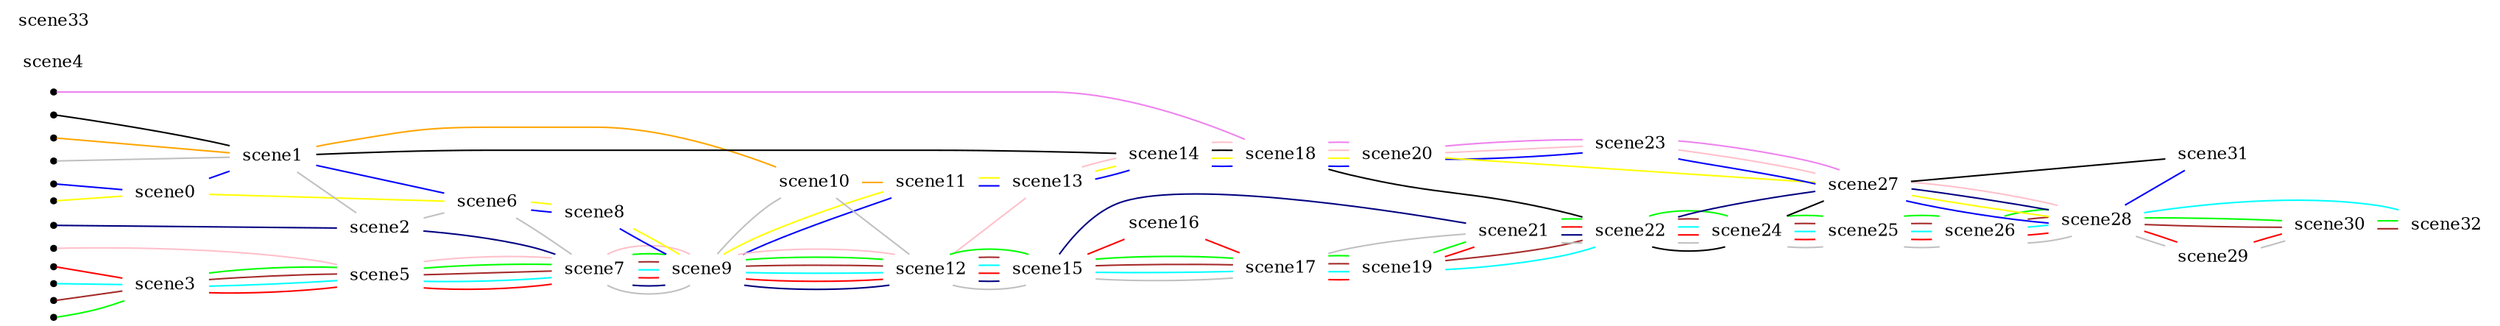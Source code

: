  digraph storyline {
    rankdir="LR";
    ranksep=0.2;
    nodesep=0.1;

    {
        rank=same;
        node[shape=point,fontsize=11];
        "character0";"character2";"character16";"character17";"character1";"character8";"character4";"character5";"character6";"character7";"character3";"character25";
    }

    {
        node[shape=plaintext,fontsize=11,height=0.2,width=0.5];
        "scene0";"scene1";"scene2";"scene3";"scene4";"scene5";"scene6";"scene7";"scene8";"scene9";"scene10";"scene11";"scene12";"scene13";"scene14";"scene15";"scene16";"scene17";"scene18";"scene19";"scene20";"scene21";"scene22";"scene23";"scene24";"scene25";"scene26";"scene27";"scene28";"scene29";"scene30";"scene31";"scene32";"scene33";
    }
    
    {
        edge[color=blue, arrowhead=none];
        "character0" -> "scene0";
        "scene0" -> "scene1";
        "scene1" -> "scene6";
        "scene6" -> "scene8";
        "scene8" -> "scene9";
        "scene9" -> "scene11";
        "scene11" -> "scene13";
        "scene13" -> "scene14";
        "scene14" -> "scene18";
        "scene18" -> "scene20";
        "scene20" -> "scene23";
        "scene23" -> "scene27";
        "scene27" -> "scene28";
        "scene28" -> "scene31";
    }

    {
        edge[color=yellow, arrowhead=none];
        "character2" -> "scene0";
        "scene0" -> "scene6";
        "scene6" -> "scene8";
        "scene8" -> "scene9";
        "scene9" -> "scene11";
        "scene11" -> "scene13";
        "scene13" -> "scene14";
        "scene14" -> "scene18";
        "scene18" -> "scene20";
        "scene20" -> "scene27";
        "scene27" -> "scene28";
    }

    {
        edge[color=black, arrowhead=none];
        "character16" -> "scene1";
        "scene1" -> "scene14";
        "scene14" -> "scene18";
        "scene18" -> "scene22";
        "scene22" -> "scene24";
        "scene24" -> "scene27";
        "scene27" -> "scene31";
    }

    {
        edge[color=orange, arrowhead=none];
        "character17" -> "scene1";
        "scene1" -> "scene10";
        "scene10" -> "scene11";
    }

    {
        edge[color=gray, arrowhead=none];
        "character1" -> "scene1";
        "scene1" -> "scene2";
        "scene2" -> "scene6";
        "scene6" -> "scene7";
        "scene7" -> "scene9";
        "scene9" -> "scene10";
        "scene10" -> "scene12";
        "scene12" -> "scene15";
        "scene15" -> "scene17";
        "scene17" -> "scene21";
        "scene21" -> "scene22";
        "scene22" -> "scene24";
        "scene24" -> "scene25";
        "scene25" -> "scene26";
        "scene26" -> "scene28";
        "scene28" -> "scene29";
        "scene29" -> "scene30";
    }

    {
        edge[color=navy, arrowhead=none];
        "character8" -> "scene2";
        "scene2" -> "scene7";
        "scene7" -> "scene9";
        "scene9" -> "scene12";
        "scene12" -> "scene15";
        "scene15" -> "scene21";
        "scene21" -> "scene22";
        "scene22" -> "scene27";
        "scene27" -> "scene28";
    }

    {
        edge[color=red, arrowhead=none];
        "character4" -> "scene3";
        "scene3" -> "scene5";
        "scene5" -> "scene7";
        "scene7" -> "scene9";
        "scene9" -> "scene12";
        "scene12" -> "scene15";
        "scene15" -> "scene16";
        "scene16" -> "scene17";
        "scene17" -> "scene19";
        "scene19" -> "scene21";
        "scene21" -> "scene22";
        "scene22" -> "scene24";
        "scene24" -> "scene25";
        "scene25" -> "scene26";
        "scene26" -> "scene28";
        "scene28" -> "scene29";
        "scene29" -> "scene30";
    }

    {
        edge[color=cyan, arrowhead=none];
        "character5" -> "scene3";
        "scene3" -> "scene5";
        "scene5" -> "scene7";
        "scene7" -> "scene9";
        "scene9" -> "scene12";
        "scene12" -> "scene15";
        "scene15" -> "scene17";
        "scene17" -> "scene19";
        "scene19" -> "scene22";
        "scene22" -> "scene24";
        "scene24" -> "scene25";
        "scene25" -> "scene26";
        "scene26" -> "scene28";
        "scene28" -> "scene32";
    }

    {
        edge[color=brown, arrowhead=none];
        "character6" -> "scene3";
        "scene3" -> "scene5";
        "scene5" -> "scene7";
        "scene7" -> "scene9";
        "scene9" -> "scene12";
        "scene12" -> "scene15";
        "scene15" -> "scene17";
        "scene17" -> "scene19";
        "scene19" -> "scene22";
        "scene22" -> "scene24";
        "scene24" -> "scene25";
        "scene25" -> "scene26";
        "scene26" -> "scene28";
        "scene28" -> "scene30";
        "scene30" -> "scene32";
    }

    {
        edge[color=green, arrowhead=none];
        "character7" -> "scene3";
        "scene3" -> "scene5";
        "scene5" -> "scene7";
        "scene7" -> "scene9";
        "scene9" -> "scene12";
        "scene12" -> "scene15";
        "scene15" -> "scene17";
        "scene17" -> "scene19";
        "scene19" -> "scene21";
        "scene21" -> "scene22";
        "scene22" -> "scene24";
        "scene24" -> "scene25";
        "scene25" -> "scene26";
        "scene26" -> "scene28";
        "scene28" -> "scene30";
        "scene30" -> "scene32";
    }

    {
        edge[color=pink, arrowhead=none];
        "character3" -> "scene5";
        "scene5" -> "scene7";
        "scene7" -> "scene9";
        "scene9" -> "scene12";
        "scene12" -> "scene13";
        "scene13" -> "scene14";
        "scene14" -> "scene18";
        "scene18" -> "scene20";
        "scene20" -> "scene23";
        "scene23" -> "scene27";
        "scene27" -> "scene28";
    }

    {
        edge[color=violet, arrowhead=none];
        "character25" -> "scene18";
        "scene18" -> "scene20";
        "scene20" -> "scene23";
        "scene23" -> "scene27";
    }

}